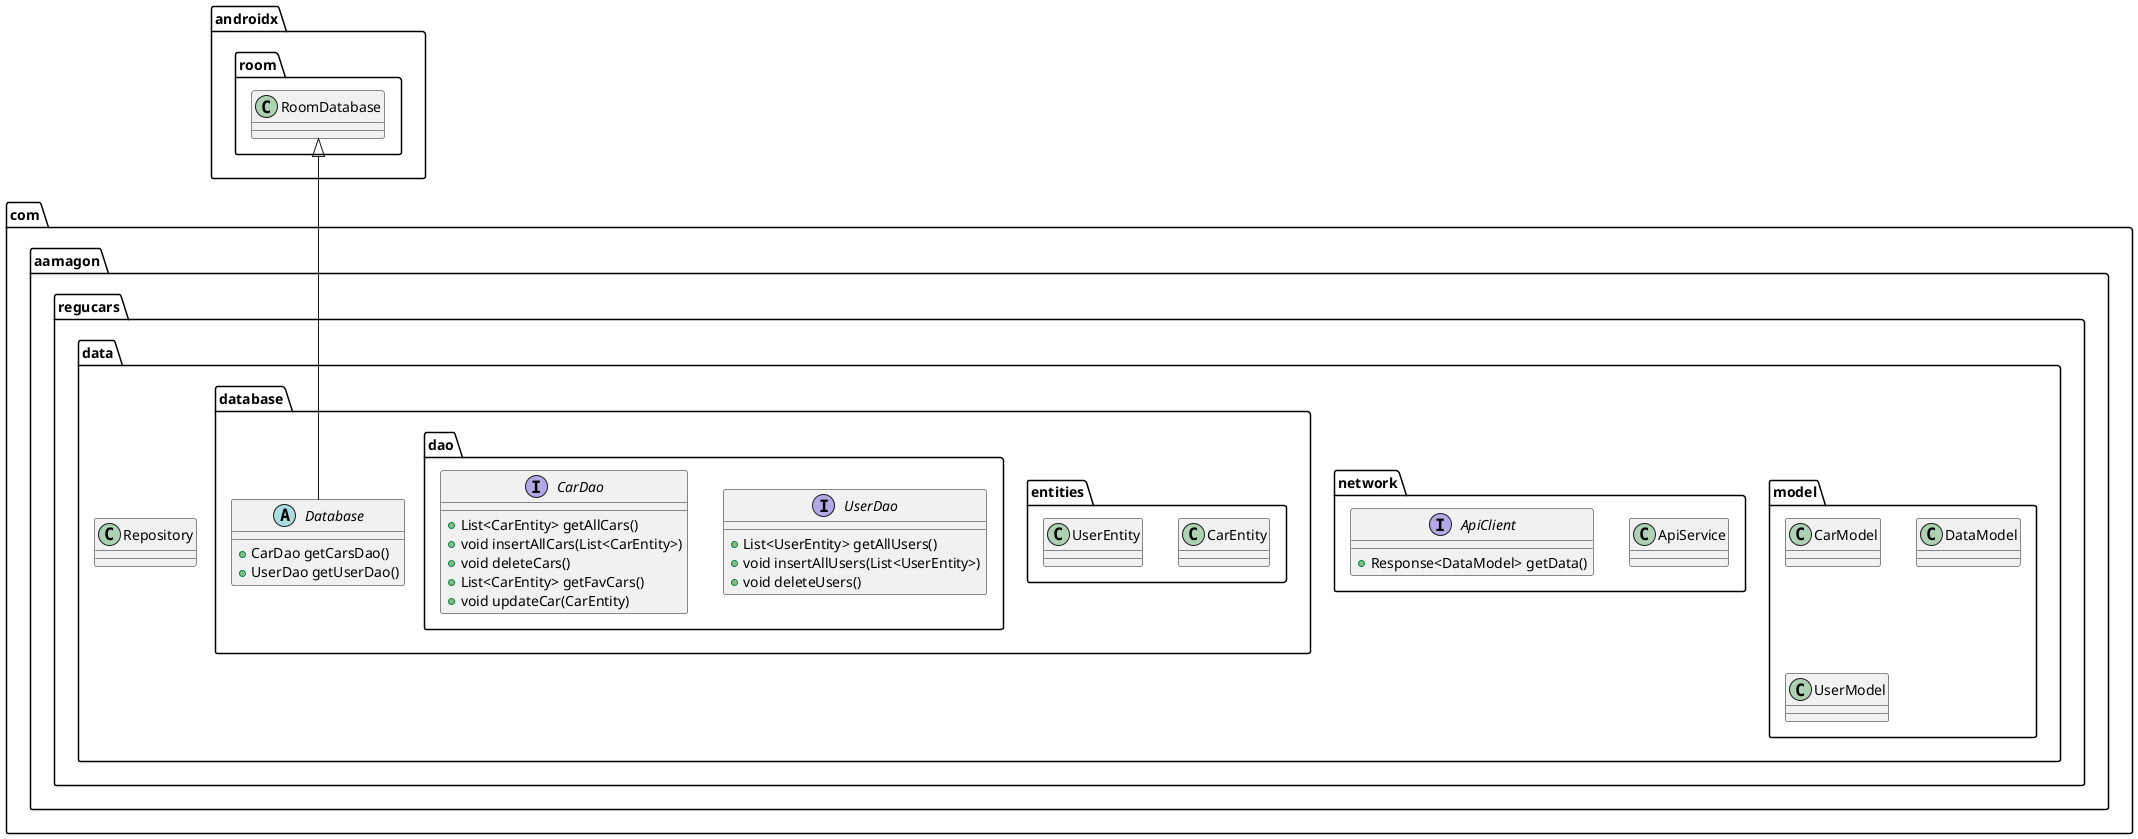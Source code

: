 @startuml
class com.aamagon.regucars.data.Repository {
}
class com.aamagon.regucars.data.model.CarModel {
}
class com.aamagon.regucars.data.network.ApiService {
}
class com.aamagon.regucars.data.model.DataModel {
}
abstract class com.aamagon.regucars.data.database.Database {
+ CarDao getCarsDao()
+ UserDao getUserDao()
}

class com.aamagon.regucars.data.database.entities.CarEntity {
}
interface com.aamagon.regucars.data.network.ApiClient {
+ Response<DataModel> getData()
}

class com.aamagon.regucars.data.model.UserModel {
}
interface com.aamagon.regucars.data.database.dao.UserDao {
+ List<UserEntity> getAllUsers()
+ void insertAllUsers(List<UserEntity>)
+ void deleteUsers()
}

class com.aamagon.regucars.data.database.entities.UserEntity {
}
interface com.aamagon.regucars.data.database.dao.CarDao {
+ List<CarEntity> getAllCars()
+ void insertAllCars(List<CarEntity>)
+ void deleteCars()
+ List<CarEntity> getFavCars()
+ void updateCar(CarEntity)
}



androidx.room.RoomDatabase <|-- com.aamagon.regucars.data.database.Database
@enduml